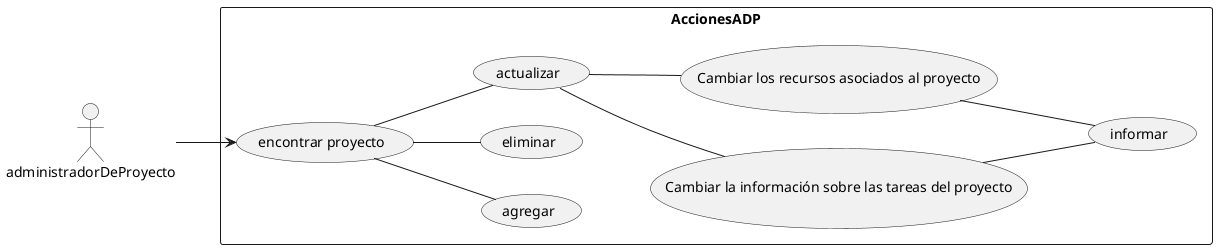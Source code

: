 @startuml
left to right direction

actor administradorDeProyecto

rectangle AccionesADP{
administradorDeProyecto --> (encontrar proyecto)
(encontrar proyecto) -- (agregar)
(encontrar proyecto) -- (eliminar)
(encontrar proyecto) -- (actualizar)
(actualizar) -- (Cambiar la información sobre las tareas del proyecto)
(actualizar) -- (Cambiar los recursos asociados al proyecto)
(Cambiar la información sobre las tareas del proyecto) --  (informar)
(Cambiar los recursos asociados al proyecto) -- (informar)
}

@enduml